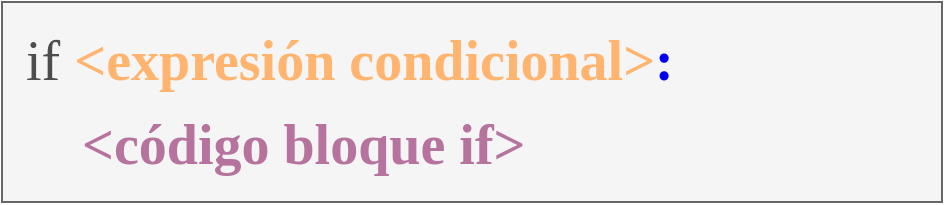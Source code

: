 <mxfile version="27.0.2">
  <diagram id="C5RBs43oDa-KdzZeNtuy" name="Page-1">
    <mxGraphModel dx="1396" dy="811" grid="1" gridSize="10" guides="1" tooltips="1" connect="1" arrows="1" fold="1" page="1" pageScale="1" pageWidth="827" pageHeight="1169" math="0" shadow="0">
      <root>
        <mxCell id="WIyWlLk6GJQsqaUBKTNV-0" />
        <mxCell id="WIyWlLk6GJQsqaUBKTNV-1" parent="WIyWlLk6GJQsqaUBKTNV-0" />
        <mxCell id="tDjJlffMsY3VDQbHMYdo-0" value="&lt;span style=&quot;background-color: light-dark(rgb(245, 245, 245), rgb(245, 245, 245));&quot;&gt;&lt;font style=&quot;font-size: 28px;&quot;&gt;&lt;span style=&quot;color: rgb(77, 77, 77); font-family: &amp;quot;cascadia code&amp;quot;; font-style: normal; font-weight: 400; letter-spacing: normal; text-align: left; text-indent: 0px; text-transform: none; word-spacing: 0px; display: inline; float: none;&quot;&gt;if &lt;/span&gt;&lt;b style=&quot;color: rgb(77, 77, 77); font-family: &amp;quot;cascadia code&amp;quot;; font-style: normal; letter-spacing: normal; text-align: left; text-indent: 0px; text-transform: none; word-spacing: 0px;&quot;&gt;&lt;font color=&quot;#ffb570&quot; style=&quot;font-size: 28px;&quot;&gt;&amp;lt;expresión condicional&amp;gt;&lt;/font&gt;&lt;/b&gt;&lt;span style=&quot;font-family: &amp;quot;cascadia code&amp;quot;; font-style: normal; letter-spacing: normal; text-align: left; text-indent: 0px; text-transform: none; word-spacing: 0px; display: inline; float: none;&quot;&gt;&lt;b&gt;&lt;font color=&quot;#0000ee&quot; style=&quot;font-size: 28px;&quot;&gt;:&lt;/font&gt;&lt;/b&gt;&lt;/span&gt;&lt;br style=&quot;color: rgb(77 , 77 , 77) ; font-family: &amp;quot;cascadia code&amp;quot; ; font-style: normal ; font-weight: 400 ; letter-spacing: normal ; text-align: left ; text-indent: 0px ; text-transform: none ; word-spacing: 0px&quot;&gt;&lt;font style=&quot;font-family: &amp;quot;cascadia code&amp;quot;; font-style: normal; letter-spacing: normal; text-align: left; text-indent: 0px; text-transform: none; word-spacing: 0px; font-size: 28px;&quot;&gt;&lt;font color=&quot;#4d4d4d&quot;&gt;&amp;nbsp; &amp;nbsp;&amp;nbsp;&lt;/font&gt;&lt;b style=&quot;color: rgb(181, 115, 157);&quot;&gt;&amp;lt;código bloque if&amp;gt;&lt;/b&gt;&lt;/font&gt;&lt;br&gt;&lt;/font&gt;&lt;/span&gt;" style="text;whiteSpace=wrap;html=1;fontSize=35;fontFamily=Cascadia Code;fontColor=#333333;fillColor=#F5F5F5;strokeColor=#666666;spacing=2;spacingLeft=10;" parent="WIyWlLk6GJQsqaUBKTNV-1" vertex="1">
          <mxGeometry x="100" y="200" width="470" height="100" as="geometry" />
        </mxCell>
      </root>
    </mxGraphModel>
  </diagram>
</mxfile>

